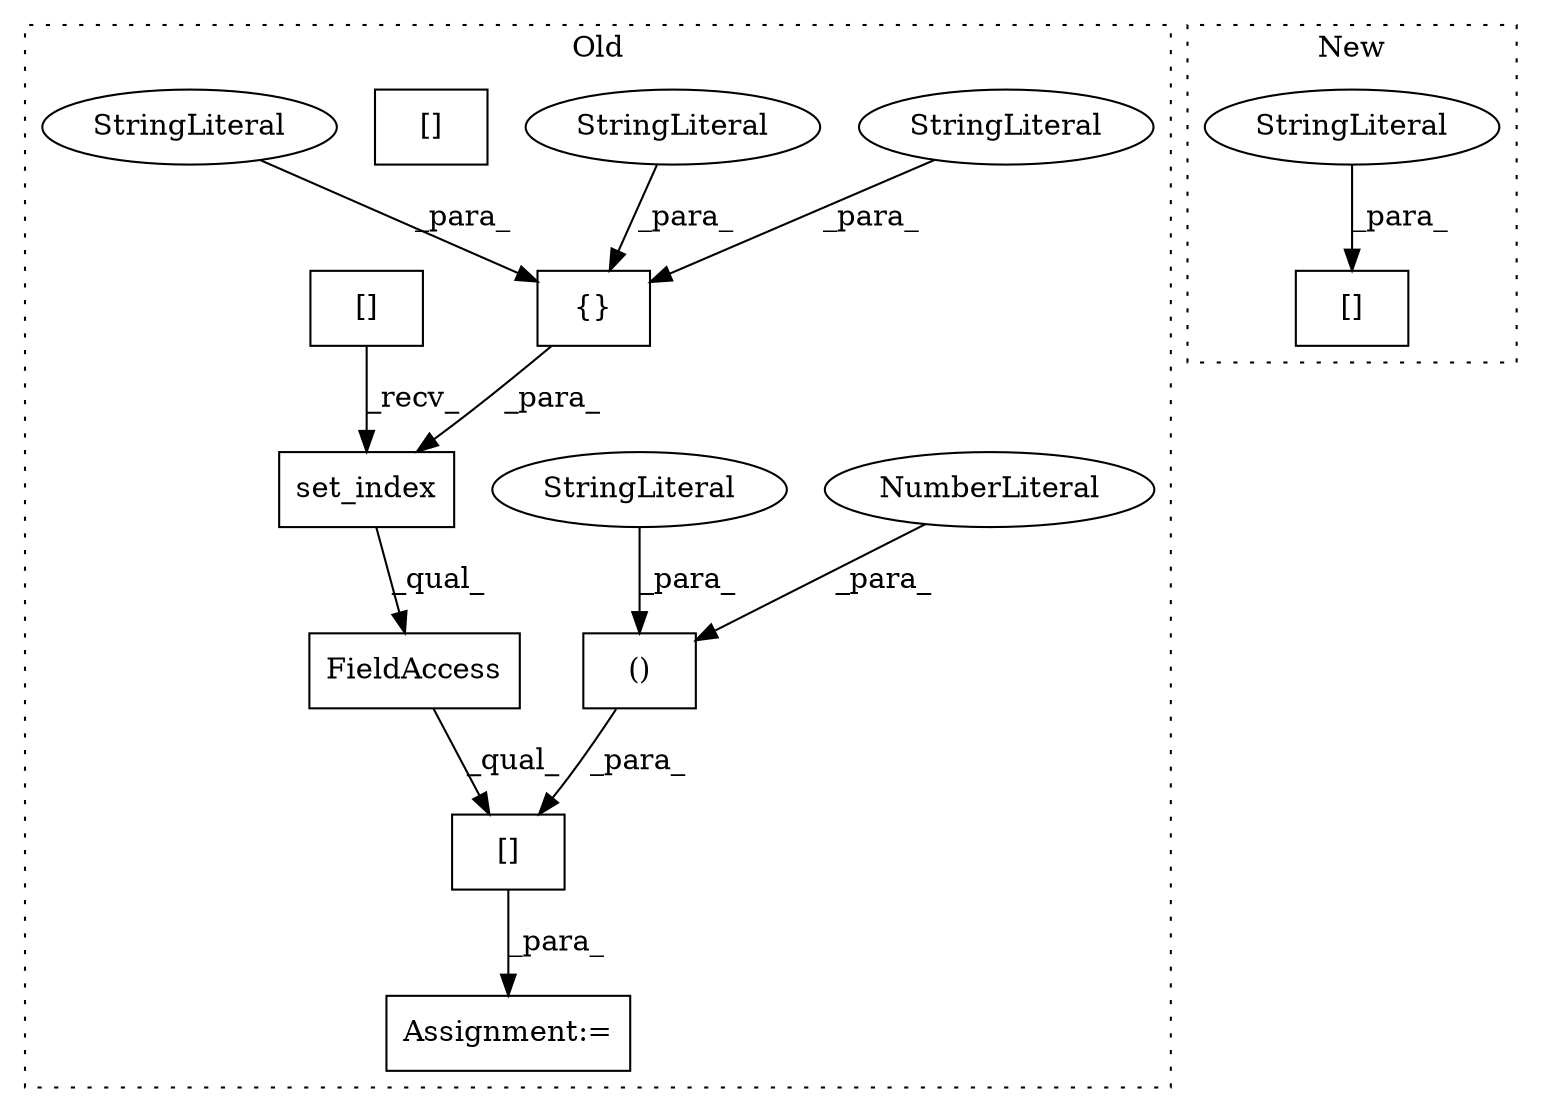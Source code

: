 digraph G {
subgraph cluster0 {
1 [label="set_index" a="32" s="1690,1727" l="10,1" shape="box"];
4 [label="Assignment:=" a="7" s="1642" l="1" shape="box"];
5 [label="{}" a="4" s="1712,1726" l="1,1" shape="box"];
6 [label="StringLiteral" a="45" s="1717" l="3" shape="ellipse"];
7 [label="StringLiteral" a="45" s="1713" l="3" shape="ellipse"];
8 [label="()" a="106" s="1739" l="30" shape="box"];
9 [label="[]" a="2" s="1643,1769" l="96,2" shape="box"];
10 [label="NumberLiteral" a="34" s="1739" l="1" shape="ellipse"];
11 [label="[]" a="2" s="1643,1688" l="6,1" shape="box"];
12 [label="FieldAccess" a="22" s="1643" l="90" shape="box"];
13 [label="StringLiteral" a="45" s="1753" l="16" shape="ellipse"];
14 [label="StringLiteral" a="45" s="1721" l="5" shape="ellipse"];
15 [label="[]" a="2" s="1643,1688" l="6,1" shape="box"];
label = "Old";
style="dotted";
}
subgraph cluster1 {
2 [label="[]" a="2" s="1635,1652" l="6,1" shape="box"];
3 [label="StringLiteral" a="45" s="1641" l="11" shape="ellipse"];
label = "New";
style="dotted";
}
1 -> 12 [label="_qual_"];
3 -> 2 [label="_para_"];
5 -> 1 [label="_para_"];
6 -> 5 [label="_para_"];
7 -> 5 [label="_para_"];
8 -> 9 [label="_para_"];
9 -> 4 [label="_para_"];
10 -> 8 [label="_para_"];
12 -> 9 [label="_qual_"];
13 -> 8 [label="_para_"];
14 -> 5 [label="_para_"];
15 -> 1 [label="_recv_"];
}